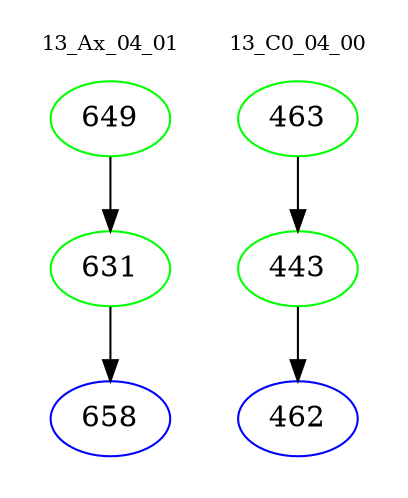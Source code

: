 digraph{
subgraph cluster_0 {
color = white
label = "13_Ax_04_01";
fontsize=10;
T0_649 [label="649", color="green"]
T0_649 -> T0_631 [color="black"]
T0_631 [label="631", color="green"]
T0_631 -> T0_658 [color="black"]
T0_658 [label="658", color="blue"]
}
subgraph cluster_1 {
color = white
label = "13_C0_04_00";
fontsize=10;
T1_463 [label="463", color="green"]
T1_463 -> T1_443 [color="black"]
T1_443 [label="443", color="green"]
T1_443 -> T1_462 [color="black"]
T1_462 [label="462", color="blue"]
}
}
